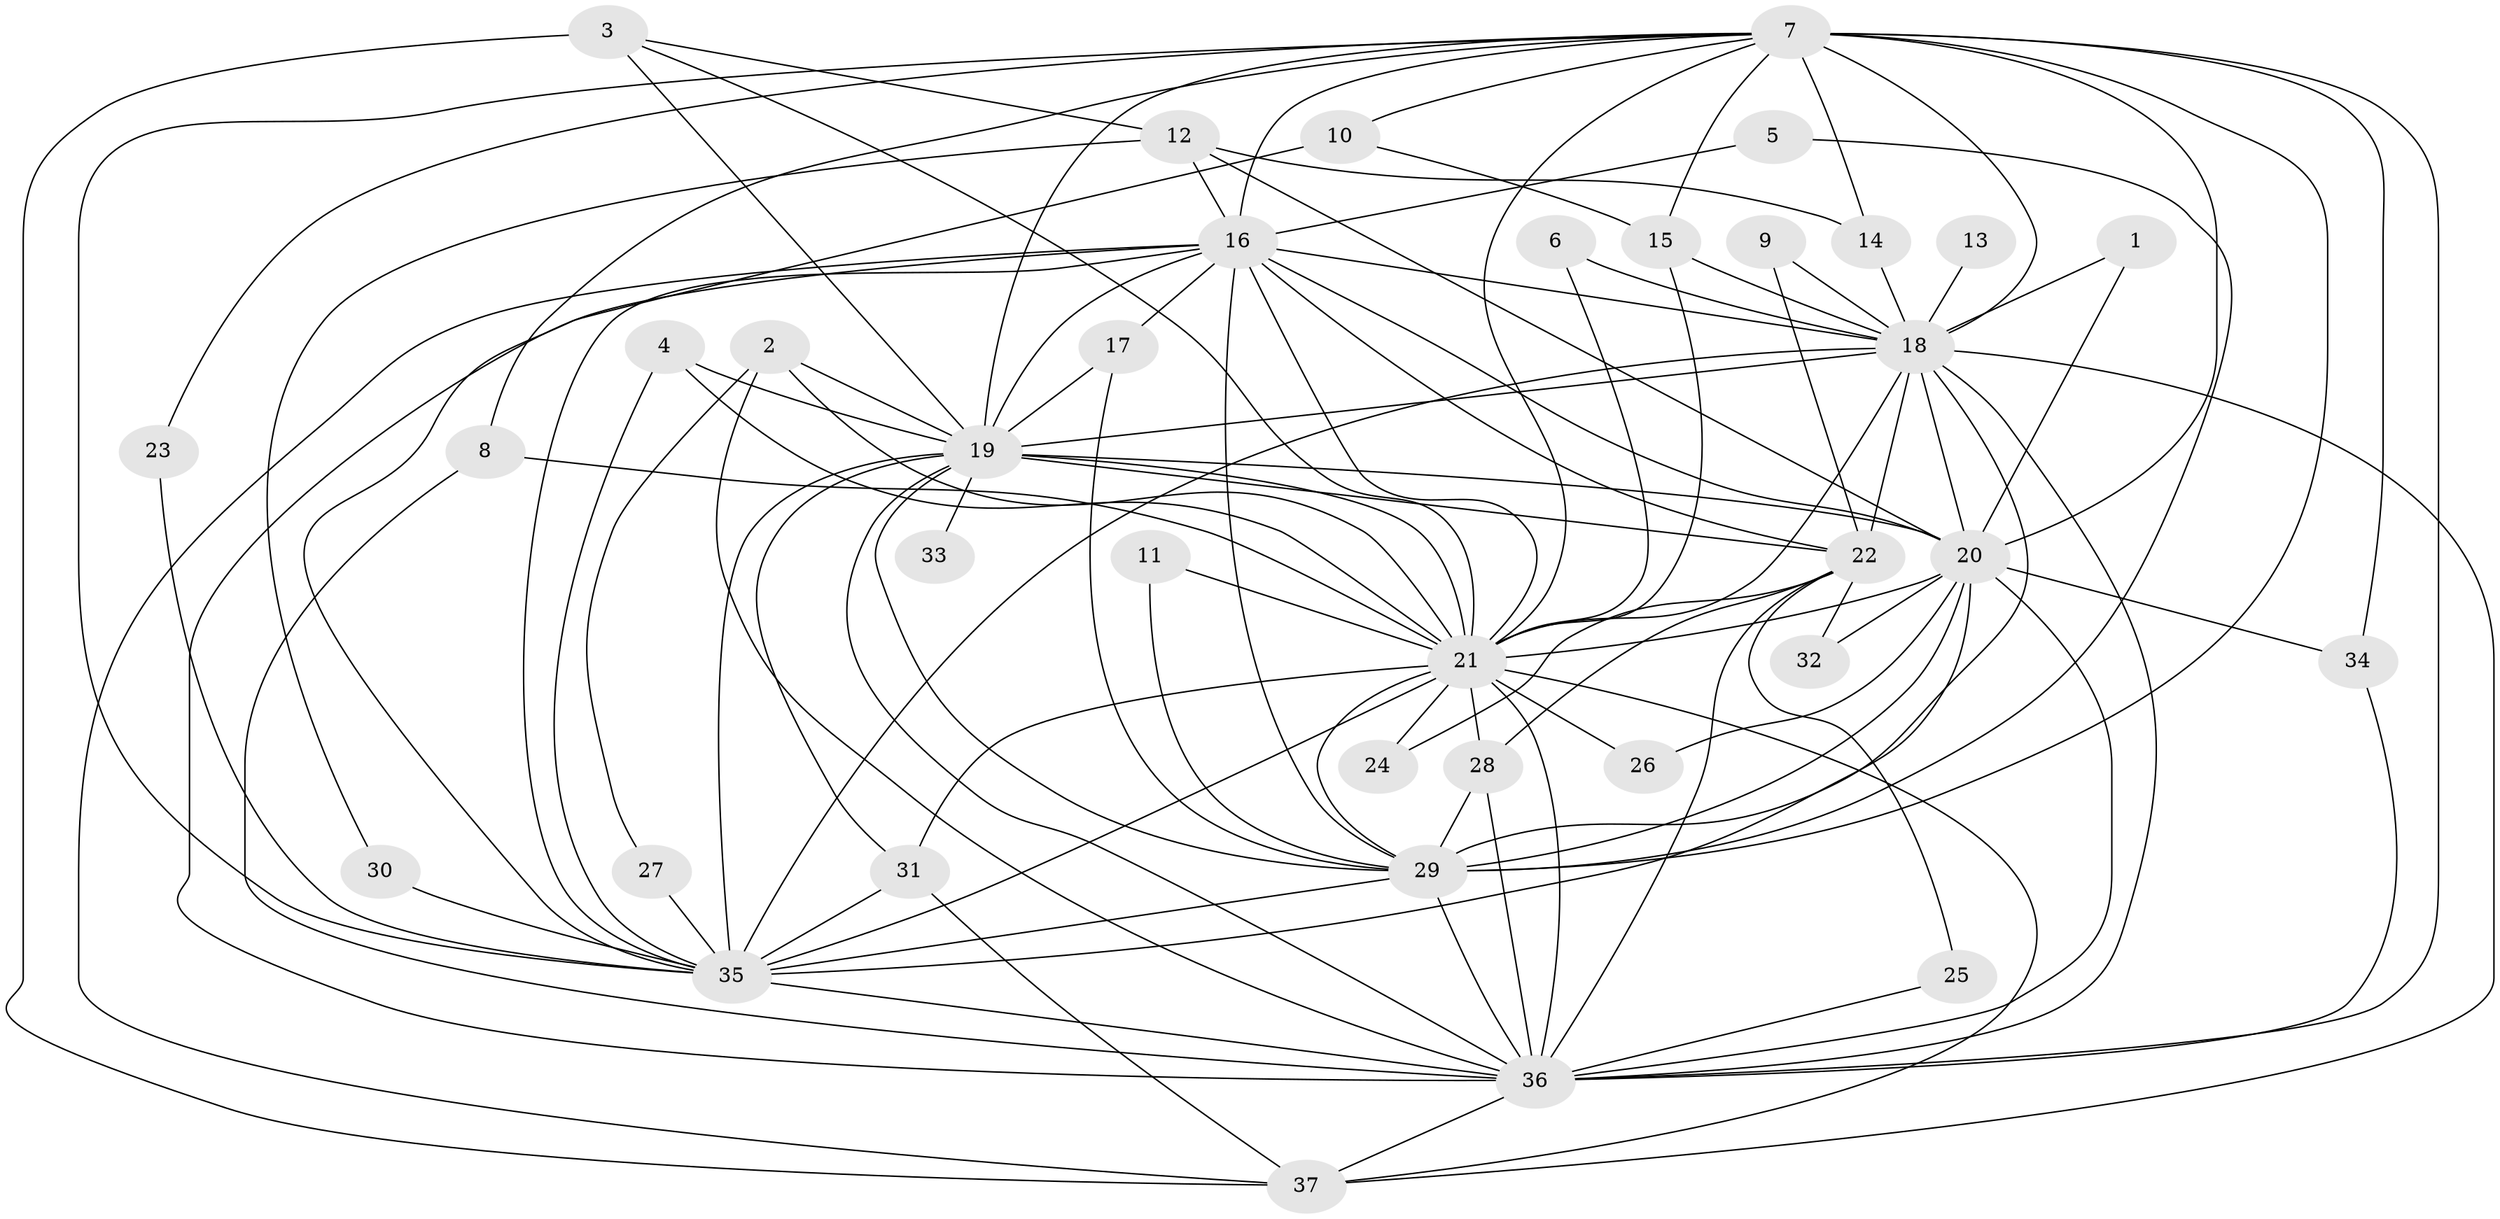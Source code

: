 // original degree distribution, {13: 0.013513513513513514, 14: 0.013513513513513514, 18: 0.02702702702702703, 19: 0.02702702702702703, 16: 0.013513513513513514, 15: 0.013513513513513514, 26: 0.013513513513513514, 22: 0.013513513513513514, 2: 0.5540540540540541, 5: 0.02702702702702703, 3: 0.17567567567567569, 4: 0.0945945945945946, 7: 0.013513513513513514}
// Generated by graph-tools (version 1.1) at 2025/25/03/09/25 03:25:42]
// undirected, 37 vertices, 108 edges
graph export_dot {
graph [start="1"]
  node [color=gray90,style=filled];
  1;
  2;
  3;
  4;
  5;
  6;
  7;
  8;
  9;
  10;
  11;
  12;
  13;
  14;
  15;
  16;
  17;
  18;
  19;
  20;
  21;
  22;
  23;
  24;
  25;
  26;
  27;
  28;
  29;
  30;
  31;
  32;
  33;
  34;
  35;
  36;
  37;
  1 -- 18 [weight=1.0];
  1 -- 20 [weight=1.0];
  2 -- 19 [weight=1.0];
  2 -- 21 [weight=1.0];
  2 -- 27 [weight=1.0];
  2 -- 36 [weight=1.0];
  3 -- 12 [weight=1.0];
  3 -- 19 [weight=1.0];
  3 -- 21 [weight=1.0];
  3 -- 37 [weight=1.0];
  4 -- 19 [weight=1.0];
  4 -- 21 [weight=1.0];
  4 -- 35 [weight=1.0];
  5 -- 16 [weight=1.0];
  5 -- 29 [weight=1.0];
  6 -- 18 [weight=1.0];
  6 -- 21 [weight=1.0];
  7 -- 8 [weight=2.0];
  7 -- 10 [weight=1.0];
  7 -- 14 [weight=1.0];
  7 -- 15 [weight=1.0];
  7 -- 16 [weight=2.0];
  7 -- 18 [weight=4.0];
  7 -- 19 [weight=3.0];
  7 -- 20 [weight=3.0];
  7 -- 21 [weight=2.0];
  7 -- 23 [weight=1.0];
  7 -- 29 [weight=3.0];
  7 -- 34 [weight=1.0];
  7 -- 35 [weight=2.0];
  7 -- 36 [weight=2.0];
  8 -- 21 [weight=1.0];
  8 -- 36 [weight=1.0];
  9 -- 18 [weight=1.0];
  9 -- 22 [weight=1.0];
  10 -- 15 [weight=1.0];
  10 -- 35 [weight=1.0];
  11 -- 21 [weight=1.0];
  11 -- 29 [weight=1.0];
  12 -- 14 [weight=1.0];
  12 -- 16 [weight=1.0];
  12 -- 20 [weight=1.0];
  12 -- 30 [weight=1.0];
  13 -- 18 [weight=1.0];
  14 -- 18 [weight=2.0];
  15 -- 18 [weight=1.0];
  15 -- 21 [weight=1.0];
  16 -- 17 [weight=1.0];
  16 -- 18 [weight=1.0];
  16 -- 19 [weight=1.0];
  16 -- 20 [weight=2.0];
  16 -- 21 [weight=1.0];
  16 -- 22 [weight=1.0];
  16 -- 29 [weight=1.0];
  16 -- 35 [weight=1.0];
  16 -- 36 [weight=2.0];
  16 -- 37 [weight=1.0];
  17 -- 19 [weight=1.0];
  17 -- 29 [weight=1.0];
  18 -- 19 [weight=1.0];
  18 -- 20 [weight=2.0];
  18 -- 21 [weight=1.0];
  18 -- 22 [weight=1.0];
  18 -- 29 [weight=1.0];
  18 -- 35 [weight=1.0];
  18 -- 36 [weight=1.0];
  18 -- 37 [weight=1.0];
  19 -- 20 [weight=1.0];
  19 -- 21 [weight=2.0];
  19 -- 22 [weight=1.0];
  19 -- 29 [weight=1.0];
  19 -- 31 [weight=1.0];
  19 -- 33 [weight=1.0];
  19 -- 35 [weight=1.0];
  19 -- 36 [weight=1.0];
  20 -- 21 [weight=1.0];
  20 -- 26 [weight=1.0];
  20 -- 29 [weight=1.0];
  20 -- 32 [weight=1.0];
  20 -- 34 [weight=1.0];
  20 -- 35 [weight=1.0];
  20 -- 36 [weight=2.0];
  21 -- 24 [weight=1.0];
  21 -- 26 [weight=1.0];
  21 -- 28 [weight=1.0];
  21 -- 29 [weight=1.0];
  21 -- 31 [weight=1.0];
  21 -- 35 [weight=3.0];
  21 -- 36 [weight=1.0];
  21 -- 37 [weight=1.0];
  22 -- 24 [weight=1.0];
  22 -- 25 [weight=1.0];
  22 -- 28 [weight=1.0];
  22 -- 32 [weight=1.0];
  22 -- 36 [weight=1.0];
  23 -- 35 [weight=1.0];
  25 -- 36 [weight=1.0];
  27 -- 35 [weight=2.0];
  28 -- 29 [weight=1.0];
  28 -- 36 [weight=1.0];
  29 -- 35 [weight=2.0];
  29 -- 36 [weight=1.0];
  30 -- 35 [weight=1.0];
  31 -- 35 [weight=1.0];
  31 -- 37 [weight=1.0];
  34 -- 36 [weight=1.0];
  35 -- 36 [weight=1.0];
  36 -- 37 [weight=1.0];
}
